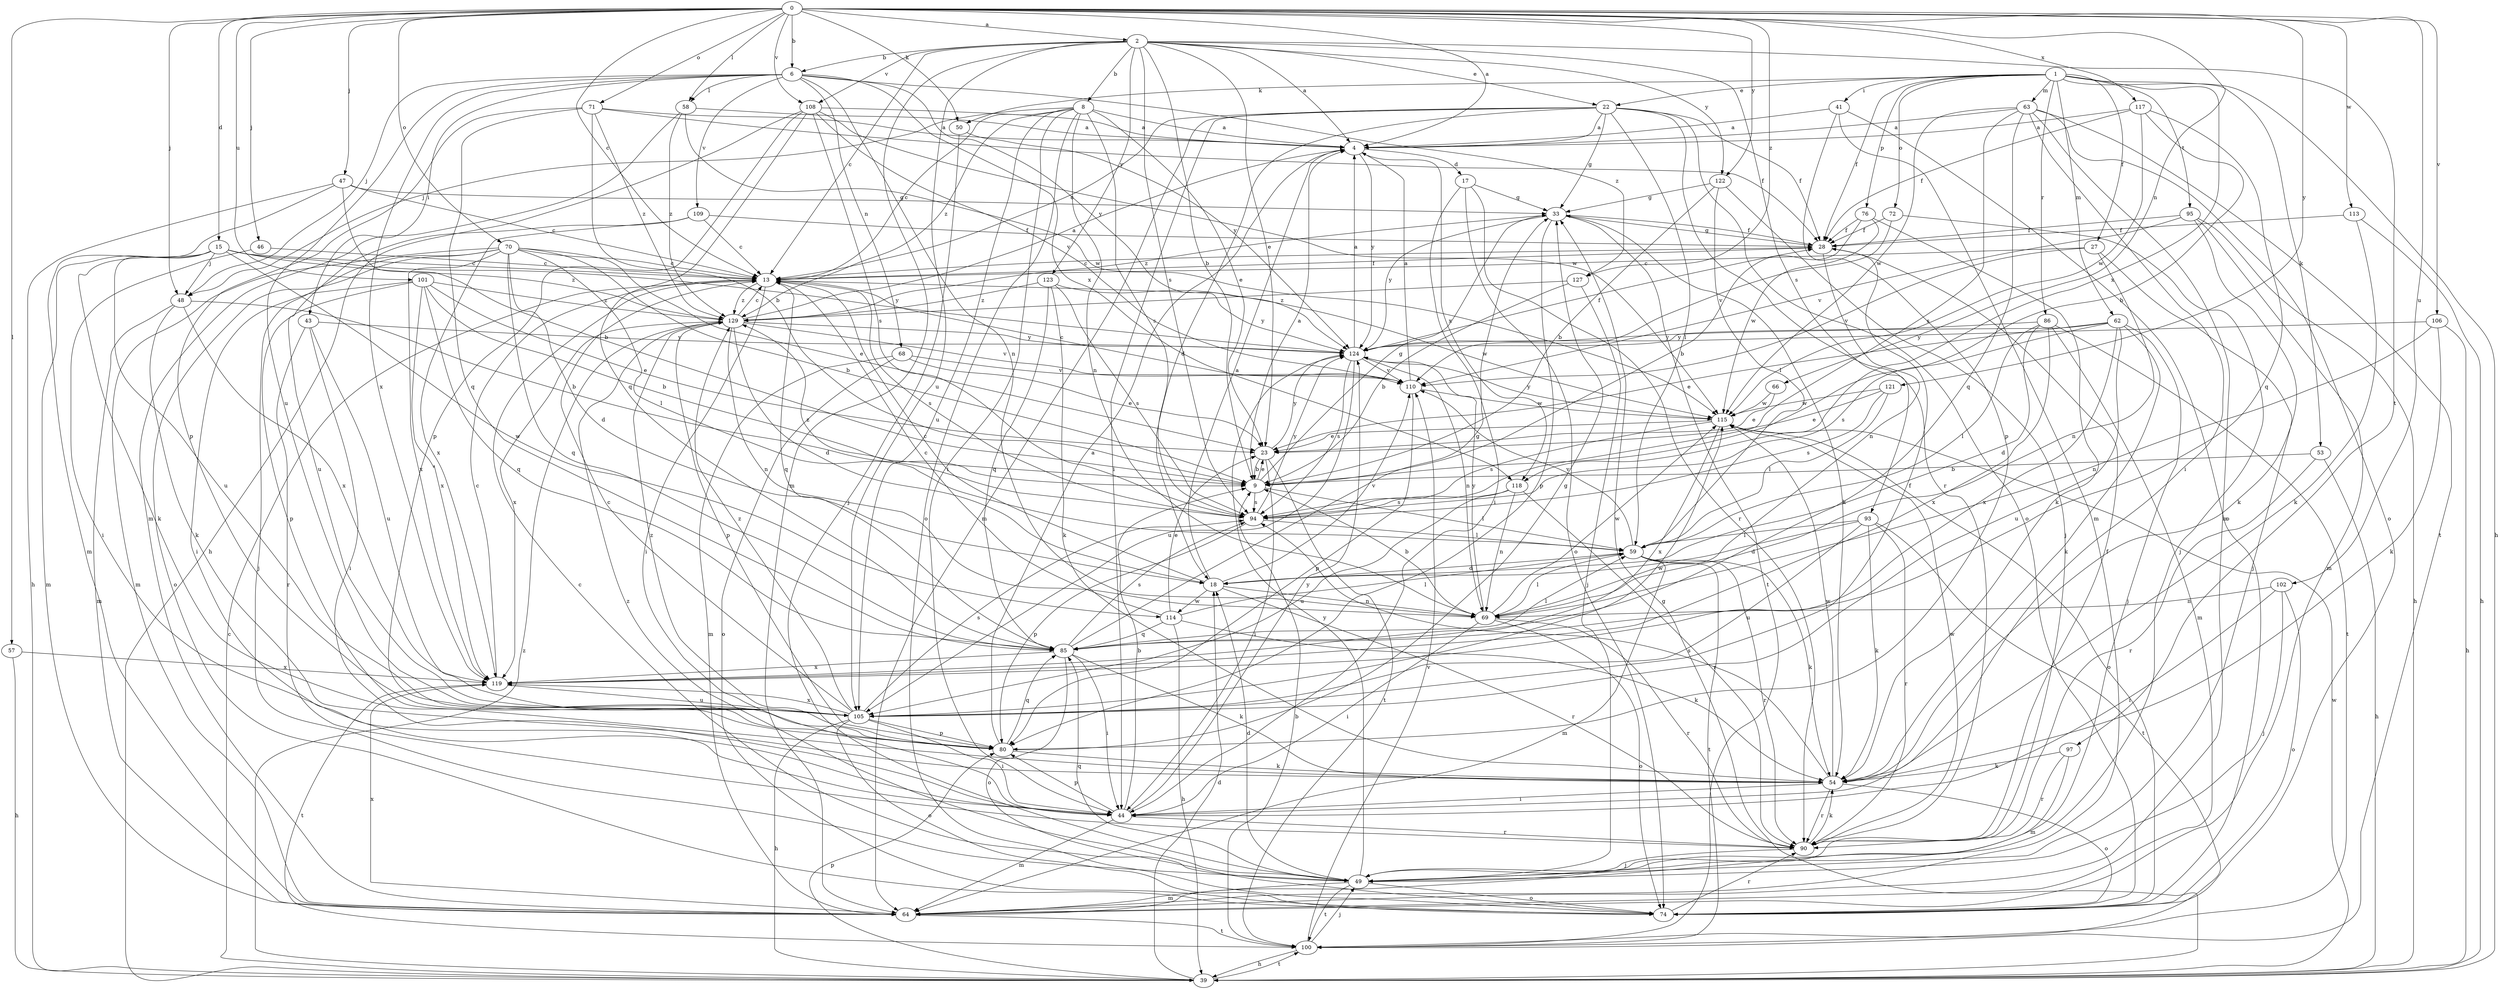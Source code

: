 strict digraph  {
0;
1;
2;
4;
6;
8;
9;
13;
15;
17;
18;
22;
23;
27;
28;
33;
39;
41;
43;
44;
46;
47;
48;
49;
50;
53;
54;
57;
58;
59;
62;
63;
64;
66;
68;
69;
70;
71;
72;
74;
76;
80;
85;
86;
90;
93;
94;
95;
97;
100;
101;
102;
105;
106;
108;
109;
110;
113;
114;
115;
117;
118;
119;
121;
122;
123;
124;
127;
129;
0 -> 2  [label=a];
0 -> 4  [label=a];
0 -> 6  [label=b];
0 -> 13  [label=c];
0 -> 15  [label=d];
0 -> 46  [label=j];
0 -> 47  [label=j];
0 -> 48  [label=j];
0 -> 50  [label=k];
0 -> 57  [label=l];
0 -> 58  [label=l];
0 -> 66  [label=n];
0 -> 70  [label=o];
0 -> 71  [label=o];
0 -> 101  [label=u];
0 -> 102  [label=u];
0 -> 106  [label=v];
0 -> 108  [label=v];
0 -> 113  [label=w];
0 -> 117  [label=x];
0 -> 121  [label=y];
0 -> 122  [label=y];
0 -> 127  [label=z];
1 -> 22  [label=e];
1 -> 27  [label=f];
1 -> 28  [label=f];
1 -> 39  [label=h];
1 -> 41  [label=i];
1 -> 50  [label=k];
1 -> 53  [label=k];
1 -> 62  [label=m];
1 -> 63  [label=m];
1 -> 72  [label=o];
1 -> 76  [label=p];
1 -> 86  [label=r];
1 -> 95  [label=t];
1 -> 118  [label=x];
2 -> 4  [label=a];
2 -> 6  [label=b];
2 -> 8  [label=b];
2 -> 9  [label=b];
2 -> 13  [label=c];
2 -> 22  [label=e];
2 -> 23  [label=e];
2 -> 64  [label=m];
2 -> 93  [label=s];
2 -> 94  [label=s];
2 -> 97  [label=t];
2 -> 105  [label=u];
2 -> 108  [label=v];
2 -> 122  [label=y];
2 -> 123  [label=y];
4 -> 17  [label=d];
4 -> 118  [label=x];
4 -> 124  [label=y];
6 -> 43  [label=i];
6 -> 48  [label=j];
6 -> 58  [label=l];
6 -> 68  [label=n];
6 -> 69  [label=n];
6 -> 105  [label=u];
6 -> 109  [label=v];
6 -> 118  [label=x];
6 -> 119  [label=x];
6 -> 124  [label=y];
6 -> 127  [label=z];
8 -> 4  [label=a];
8 -> 13  [label=c];
8 -> 23  [label=e];
8 -> 44  [label=i];
8 -> 48  [label=j];
8 -> 69  [label=n];
8 -> 74  [label=o];
8 -> 94  [label=s];
8 -> 105  [label=u];
8 -> 129  [label=z];
9 -> 4  [label=a];
9 -> 23  [label=e];
9 -> 33  [label=g];
9 -> 59  [label=l];
9 -> 94  [label=s];
13 -> 28  [label=f];
13 -> 44  [label=i];
13 -> 85  [label=q];
13 -> 94  [label=s];
13 -> 124  [label=y];
13 -> 129  [label=z];
15 -> 13  [label=c];
15 -> 48  [label=j];
15 -> 54  [label=k];
15 -> 64  [label=m];
15 -> 105  [label=u];
15 -> 114  [label=w];
15 -> 124  [label=y];
15 -> 129  [label=z];
17 -> 33  [label=g];
17 -> 44  [label=i];
17 -> 74  [label=o];
17 -> 90  [label=r];
18 -> 4  [label=a];
18 -> 13  [label=c];
18 -> 69  [label=n];
18 -> 90  [label=r];
18 -> 110  [label=v];
18 -> 114  [label=w];
22 -> 4  [label=a];
22 -> 13  [label=c];
22 -> 18  [label=d];
22 -> 28  [label=f];
22 -> 33  [label=g];
22 -> 44  [label=i];
22 -> 59  [label=l];
22 -> 64  [label=m];
22 -> 74  [label=o];
22 -> 90  [label=r];
23 -> 9  [label=b];
23 -> 44  [label=i];
23 -> 100  [label=t];
23 -> 124  [label=y];
27 -> 13  [label=c];
27 -> 49  [label=j];
27 -> 69  [label=n];
27 -> 110  [label=v];
28 -> 13  [label=c];
28 -> 33  [label=g];
28 -> 69  [label=n];
33 -> 28  [label=f];
33 -> 54  [label=k];
33 -> 80  [label=p];
33 -> 100  [label=t];
33 -> 124  [label=y];
33 -> 129  [label=z];
39 -> 13  [label=c];
39 -> 18  [label=d];
39 -> 33  [label=g];
39 -> 80  [label=p];
39 -> 100  [label=t];
39 -> 115  [label=w];
39 -> 129  [label=z];
41 -> 4  [label=a];
41 -> 64  [label=m];
41 -> 74  [label=o];
41 -> 80  [label=p];
43 -> 44  [label=i];
43 -> 90  [label=r];
43 -> 105  [label=u];
43 -> 124  [label=y];
44 -> 9  [label=b];
44 -> 64  [label=m];
44 -> 80  [label=p];
44 -> 90  [label=r];
44 -> 124  [label=y];
46 -> 13  [label=c];
46 -> 44  [label=i];
47 -> 9  [label=b];
47 -> 13  [label=c];
47 -> 33  [label=g];
47 -> 39  [label=h];
47 -> 64  [label=m];
48 -> 9  [label=b];
48 -> 54  [label=k];
48 -> 64  [label=m];
48 -> 119  [label=x];
49 -> 13  [label=c];
49 -> 18  [label=d];
49 -> 64  [label=m];
49 -> 74  [label=o];
49 -> 85  [label=q];
49 -> 100  [label=t];
49 -> 124  [label=y];
49 -> 129  [label=z];
50 -> 49  [label=j];
50 -> 124  [label=y];
53 -> 9  [label=b];
53 -> 39  [label=h];
53 -> 90  [label=r];
54 -> 44  [label=i];
54 -> 74  [label=o];
54 -> 90  [label=r];
54 -> 94  [label=s];
54 -> 115  [label=w];
57 -> 39  [label=h];
57 -> 119  [label=x];
58 -> 4  [label=a];
58 -> 64  [label=m];
58 -> 115  [label=w];
58 -> 129  [label=z];
59 -> 18  [label=d];
59 -> 54  [label=k];
59 -> 64  [label=m];
59 -> 90  [label=r];
59 -> 100  [label=t];
59 -> 110  [label=v];
62 -> 23  [label=e];
62 -> 49  [label=j];
62 -> 54  [label=k];
62 -> 94  [label=s];
62 -> 105  [label=u];
62 -> 119  [label=x];
62 -> 124  [label=y];
63 -> 4  [label=a];
63 -> 44  [label=i];
63 -> 64  [label=m];
63 -> 74  [label=o];
63 -> 85  [label=q];
63 -> 94  [label=s];
63 -> 100  [label=t];
63 -> 115  [label=w];
64 -> 100  [label=t];
64 -> 119  [label=x];
66 -> 23  [label=e];
66 -> 115  [label=w];
68 -> 23  [label=e];
68 -> 64  [label=m];
68 -> 74  [label=o];
68 -> 110  [label=v];
69 -> 9  [label=b];
69 -> 44  [label=i];
69 -> 59  [label=l];
69 -> 74  [label=o];
69 -> 90  [label=r];
69 -> 115  [label=w];
69 -> 124  [label=y];
70 -> 9  [label=b];
70 -> 13  [label=c];
70 -> 18  [label=d];
70 -> 23  [label=e];
70 -> 49  [label=j];
70 -> 59  [label=l];
70 -> 64  [label=m];
70 -> 74  [label=o];
70 -> 85  [label=q];
70 -> 119  [label=x];
71 -> 4  [label=a];
71 -> 9  [label=b];
71 -> 28  [label=f];
71 -> 80  [label=p];
71 -> 85  [label=q];
71 -> 129  [label=z];
72 -> 28  [label=f];
72 -> 49  [label=j];
72 -> 110  [label=v];
74 -> 90  [label=r];
76 -> 9  [label=b];
76 -> 28  [label=f];
76 -> 54  [label=k];
76 -> 115  [label=w];
80 -> 4  [label=a];
80 -> 33  [label=g];
80 -> 54  [label=k];
80 -> 85  [label=q];
80 -> 129  [label=z];
85 -> 33  [label=g];
85 -> 44  [label=i];
85 -> 54  [label=k];
85 -> 59  [label=l];
85 -> 74  [label=o];
85 -> 94  [label=s];
85 -> 119  [label=x];
86 -> 18  [label=d];
86 -> 59  [label=l];
86 -> 64  [label=m];
86 -> 100  [label=t];
86 -> 119  [label=x];
86 -> 124  [label=y];
90 -> 28  [label=f];
90 -> 49  [label=j];
90 -> 54  [label=k];
90 -> 115  [label=w];
93 -> 18  [label=d];
93 -> 54  [label=k];
93 -> 59  [label=l];
93 -> 90  [label=r];
93 -> 100  [label=t];
93 -> 105  [label=u];
94 -> 59  [label=l];
94 -> 80  [label=p];
94 -> 124  [label=y];
94 -> 129  [label=z];
95 -> 28  [label=f];
95 -> 39  [label=h];
95 -> 54  [label=k];
95 -> 64  [label=m];
95 -> 110  [label=v];
97 -> 54  [label=k];
97 -> 64  [label=m];
97 -> 90  [label=r];
100 -> 9  [label=b];
100 -> 39  [label=h];
100 -> 49  [label=j];
100 -> 110  [label=v];
101 -> 9  [label=b];
101 -> 23  [label=e];
101 -> 44  [label=i];
101 -> 80  [label=p];
101 -> 85  [label=q];
101 -> 119  [label=x];
101 -> 129  [label=z];
102 -> 44  [label=i];
102 -> 49  [label=j];
102 -> 69  [label=n];
102 -> 74  [label=o];
105 -> 13  [label=c];
105 -> 28  [label=f];
105 -> 39  [label=h];
105 -> 44  [label=i];
105 -> 74  [label=o];
105 -> 80  [label=p];
105 -> 94  [label=s];
105 -> 115  [label=w];
105 -> 119  [label=x];
105 -> 129  [label=z];
106 -> 39  [label=h];
106 -> 54  [label=k];
106 -> 69  [label=n];
106 -> 124  [label=y];
108 -> 4  [label=a];
108 -> 39  [label=h];
108 -> 80  [label=p];
108 -> 85  [label=q];
108 -> 94  [label=s];
108 -> 110  [label=v];
108 -> 115  [label=w];
109 -> 13  [label=c];
109 -> 28  [label=f];
109 -> 105  [label=u];
109 -> 119  [label=x];
110 -> 4  [label=a];
110 -> 13  [label=c];
110 -> 80  [label=p];
110 -> 115  [label=w];
113 -> 28  [label=f];
113 -> 39  [label=h];
113 -> 54  [label=k];
114 -> 13  [label=c];
114 -> 23  [label=e];
114 -> 39  [label=h];
114 -> 54  [label=k];
114 -> 59  [label=l];
114 -> 85  [label=q];
115 -> 23  [label=e];
115 -> 74  [label=o];
115 -> 94  [label=s];
115 -> 119  [label=x];
115 -> 124  [label=y];
117 -> 4  [label=a];
117 -> 9  [label=b];
117 -> 28  [label=f];
117 -> 85  [label=q];
117 -> 115  [label=w];
118 -> 69  [label=n];
118 -> 90  [label=r];
118 -> 94  [label=s];
118 -> 105  [label=u];
119 -> 13  [label=c];
119 -> 100  [label=t];
119 -> 105  [label=u];
121 -> 23  [label=e];
121 -> 59  [label=l];
121 -> 94  [label=s];
121 -> 115  [label=w];
122 -> 9  [label=b];
122 -> 33  [label=g];
122 -> 49  [label=j];
122 -> 59  [label=l];
123 -> 54  [label=k];
123 -> 85  [label=q];
123 -> 94  [label=s];
123 -> 115  [label=w];
123 -> 129  [label=z];
124 -> 4  [label=a];
124 -> 28  [label=f];
124 -> 69  [label=n];
124 -> 94  [label=s];
124 -> 105  [label=u];
124 -> 110  [label=v];
127 -> 9  [label=b];
127 -> 49  [label=j];
127 -> 129  [label=z];
129 -> 4  [label=a];
129 -> 13  [label=c];
129 -> 18  [label=d];
129 -> 69  [label=n];
129 -> 80  [label=p];
129 -> 110  [label=v];
129 -> 119  [label=x];
129 -> 124  [label=y];
}
